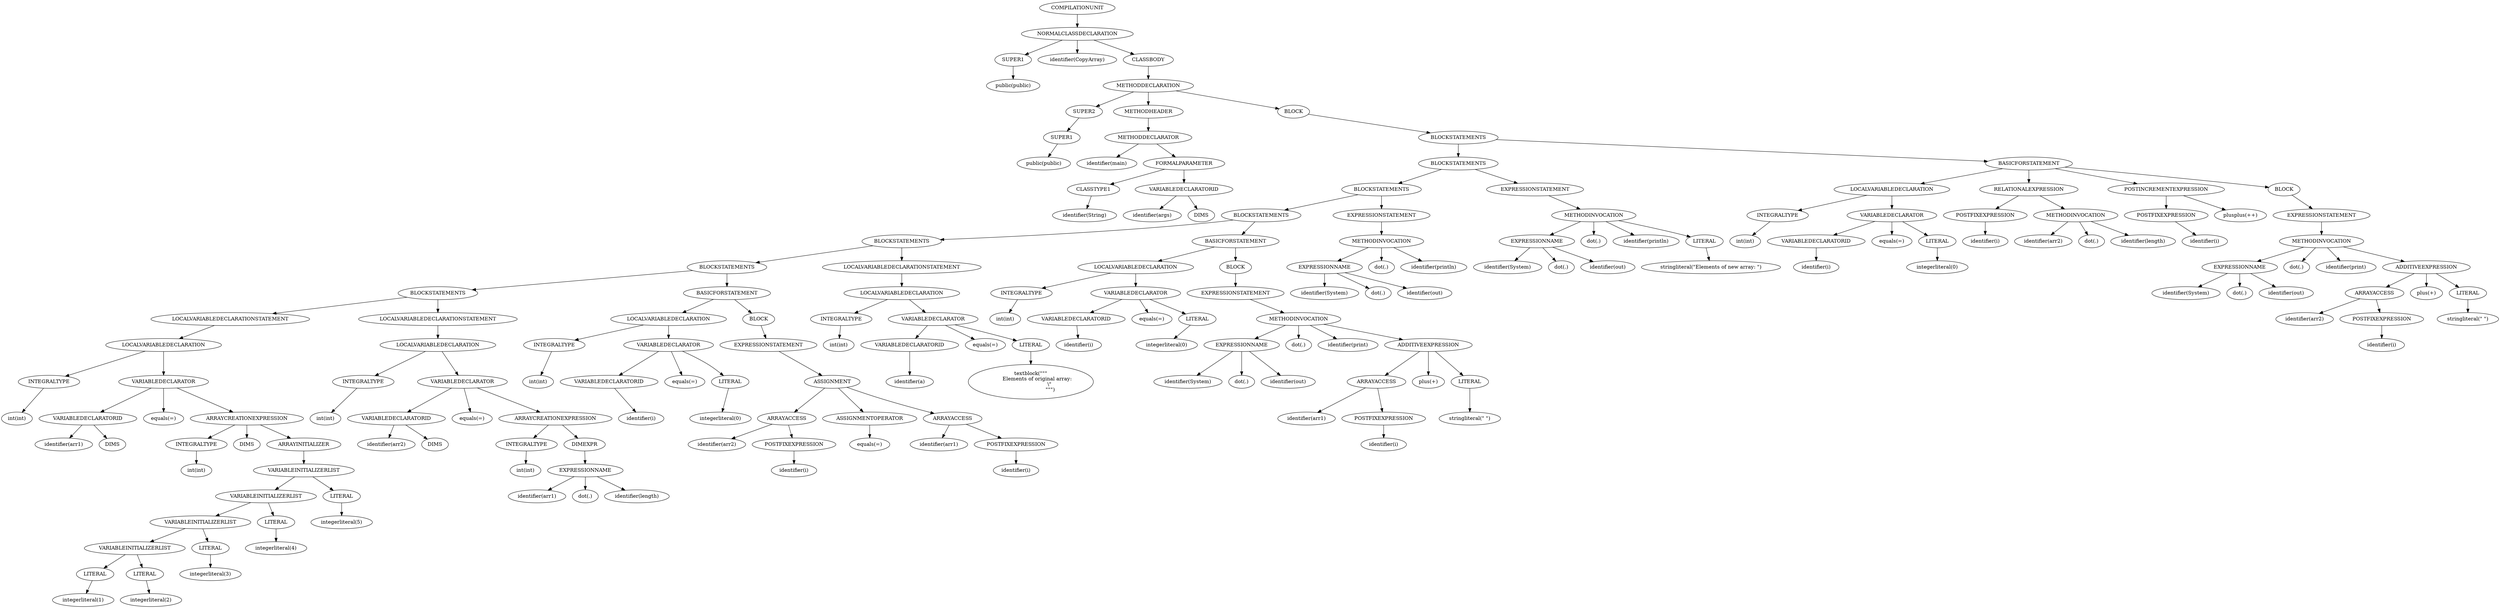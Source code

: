digraph ASTVisual {
 ordering = out ;
10 [ label="SUPER1"]
20 [ label="public(public)"]
30 [ label="SUPER1"]
40 [ label="public(public)"]
50 [ label="SUPER2"]
60 [ label="CLASSTYPE1"]
70 [ label="identifier(String)"]
80 [ label="DIMS"]
90 [ label="VARIABLEDECLARATORID"]
100 [ label="identifier(args)"]
110 [ label="FORMALPARAMETER"]
120 [ label="METHODDECLARATOR"]
130 [ label="identifier(main)"]
140 [ label="METHODHEADER"]
150 [ label="INTEGRALTYPE"]
160 [ label="int(int)"]
170 [ label="DIMS"]
180 [ label="VARIABLEDECLARATORID"]
190 [ label="identifier(arr1)"]
200 [ label="INTEGRALTYPE"]
210 [ label="int(int)"]
220 [ label="DIMS"]
230 [ label="LITERAL"]
240 [ label="integerliteral(1)"]
250 [ label="LITERAL"]
260 [ label="integerliteral(2)"]
270 [ label="VARIABLEINITIALIZERLIST"]
280 [ label="LITERAL"]
290 [ label="integerliteral(3)"]
300 [ label="VARIABLEINITIALIZERLIST"]
310 [ label="LITERAL"]
320 [ label="integerliteral(4)"]
330 [ label="VARIABLEINITIALIZERLIST"]
340 [ label="LITERAL"]
350 [ label="integerliteral(5)"]
360 [ label="VARIABLEINITIALIZERLIST"]
370 [ label="ARRAYINITIALIZER"]
380 [ label="ARRAYCREATIONEXPRESSION"]
390 [ label="VARIABLEDECLARATOR"]
400 [ label="equals(=)"]
410 [ label="LOCALVARIABLEDECLARATION"]
420 [ label="LOCALVARIABLEDECLARATIONSTATEMENT"]
430 [ label="INTEGRALTYPE"]
440 [ label="int(int)"]
450 [ label="DIMS"]
460 [ label="VARIABLEDECLARATORID"]
470 [ label="identifier(arr2)"]
480 [ label="INTEGRALTYPE"]
490 [ label="int(int)"]
500 [ label="EXPRESSIONNAME"]
510 [ label="identifier(arr1)"]
520 [ label="dot(.)"]
530 [ label="identifier(length)"]
540 [ label="DIMEXPR"]
550 [ label="ARRAYCREATIONEXPRESSION"]
560 [ label="VARIABLEDECLARATOR"]
570 [ label="equals(=)"]
580 [ label="LOCALVARIABLEDECLARATION"]
590 [ label="LOCALVARIABLEDECLARATIONSTATEMENT"]
600 [ label="BLOCKSTATEMENTS"]
610 [ label="INTEGRALTYPE"]
620 [ label="int(int)"]
630 [ label="VARIABLEDECLARATORID"]
640 [ label="identifier(i)"]
650 [ label="LITERAL"]
660 [ label="integerliteral(0)"]
670 [ label="VARIABLEDECLARATOR"]
680 [ label="equals(=)"]
690 [ label="LOCALVARIABLEDECLARATION"]
700 [ label="POSTFIXEXPRESSION"]
710 [ label="identifier(i)"]
720 [ label="ARRAYACCESS"]
730 [ label="identifier(arr2)"]
740 [ label="ASSIGNMENTOPERATOR"]
750 [ label="equals(=)"]
760 [ label="POSTFIXEXPRESSION"]
770 [ label="identifier(i)"]
780 [ label="ARRAYACCESS"]
790 [ label="identifier(arr1)"]
800 [ label="ASSIGNMENT"]
810 [ label="EXPRESSIONSTATEMENT"]
820 [ label="BLOCK"]
830 [ label="BASICFORSTATEMENT"]
840 [ label="BLOCKSTATEMENTS"]
850 [ label="INTEGRALTYPE"]
860 [ label="int(int)"]
870 [ label="VARIABLEDECLARATORID"]
880 [ label="identifier(a)"]
890 [ label="LITERAL"]
900 [ label="textblock(\"\"\"
        Elements of original array:
                        \\\" 
                        \"\"\")"]
910 [ label="VARIABLEDECLARATOR"]
920 [ label="equals(=)"]
930 [ label="LOCALVARIABLEDECLARATION"]
940 [ label="LOCALVARIABLEDECLARATIONSTATEMENT"]
950 [ label="BLOCKSTATEMENTS"]
960 [ label="INTEGRALTYPE"]
970 [ label="int(int)"]
980 [ label="VARIABLEDECLARATORID"]
990 [ label="identifier(i)"]
1000 [ label="LITERAL"]
1010 [ label="integerliteral(0)"]
1020 [ label="VARIABLEDECLARATOR"]
1030 [ label="equals(=)"]
1040 [ label="LOCALVARIABLEDECLARATION"]
1050 [ label="EXPRESSIONNAME"]
1060 [ label="identifier(System)"]
1070 [ label="dot(.)"]
1080 [ label="identifier(out)"]
1090 [ label="POSTFIXEXPRESSION"]
1100 [ label="identifier(i)"]
1110 [ label="ARRAYACCESS"]
1120 [ label="identifier(arr1)"]
1130 [ label="LITERAL"]
1140 [ label="stringliteral(\" \")"]
1150 [ label="ADDITIVEEXPRESSION"]
1160 [ label="plus(+)"]
1170 [ label="METHODINVOCATION"]
1180 [ label="dot(.)"]
1190 [ label="identifier(print)"]
1200 [ label="EXPRESSIONSTATEMENT"]
1210 [ label="BLOCK"]
1220 [ label="BASICFORSTATEMENT"]
1230 [ label="BLOCKSTATEMENTS"]
1240 [ label="EXPRESSIONNAME"]
1250 [ label="identifier(System)"]
1260 [ label="dot(.)"]
1270 [ label="identifier(out)"]
1280 [ label="METHODINVOCATION"]
1290 [ label="dot(.)"]
1300 [ label="identifier(println)"]
1310 [ label="EXPRESSIONSTATEMENT"]
1320 [ label="BLOCKSTATEMENTS"]
1330 [ label="EXPRESSIONNAME"]
1340 [ label="identifier(System)"]
1350 [ label="dot(.)"]
1360 [ label="identifier(out)"]
1370 [ label="LITERAL"]
1380 [ label="stringliteral(\"Elements of new array: \")"]
1390 [ label="METHODINVOCATION"]
1400 [ label="dot(.)"]
1410 [ label="identifier(println)"]
1420 [ label="EXPRESSIONSTATEMENT"]
1430 [ label="BLOCKSTATEMENTS"]
1440 [ label="INTEGRALTYPE"]
1450 [ label="int(int)"]
1460 [ label="VARIABLEDECLARATORID"]
1470 [ label="identifier(i)"]
1480 [ label="LITERAL"]
1490 [ label="integerliteral(0)"]
1500 [ label="VARIABLEDECLARATOR"]
1510 [ label="equals(=)"]
1520 [ label="LOCALVARIABLEDECLARATION"]
1530 [ label="POSTFIXEXPRESSION"]
1540 [ label="identifier(i)"]
1550 [ label="METHODINVOCATION"]
1560 [ label="identifier(arr2)"]
1570 [ label="dot(.)"]
1580 [ label="identifier(length)"]
1590 [ label="RELATIONALEXPRESSION"]
1600 [ label="POSTFIXEXPRESSION"]
1610 [ label="identifier(i)"]
1620 [ label="POSTINCREMENTEXPRESSION"]
1630 [ label="plusplus(++)"]
1640 [ label="EXPRESSIONNAME"]
1650 [ label="identifier(System)"]
1660 [ label="dot(.)"]
1670 [ label="identifier(out)"]
1680 [ label="POSTFIXEXPRESSION"]
1690 [ label="identifier(i)"]
1700 [ label="ARRAYACCESS"]
1710 [ label="identifier(arr2)"]
1720 [ label="LITERAL"]
1730 [ label="stringliteral(\" \")"]
1740 [ label="ADDITIVEEXPRESSION"]
1750 [ label="plus(+)"]
1760 [ label="METHODINVOCATION"]
1770 [ label="dot(.)"]
1780 [ label="identifier(print)"]
1790 [ label="EXPRESSIONSTATEMENT"]
1800 [ label="BLOCK"]
1810 [ label="BASICFORSTATEMENT"]
1820 [ label="BLOCKSTATEMENTS"]
1830 [ label="BLOCK"]
1840 [ label="METHODDECLARATION"]
1850 [ label="CLASSBODY"]
1860 [ label="NORMALCLASSDECLARATION"]
1870 [ label="identifier(CopyArray)"]
1880 [ label="COMPILATIONUNIT"]
10 -> 20[ label=""]
30 -> 40[ label=""]
50 -> 30[ label=""]
60 -> 70[ label=""]
90 -> 100[ label=""]
90 -> 80[ label=""]
110 -> 60[ label=""]
110 -> 90[ label=""]
120 -> 130[ label=""]
120 -> 110[ label=""]
140 -> 120[ label=""]
150 -> 160[ label=""]
180 -> 190[ label=""]
180 -> 170[ label=""]
200 -> 210[ label=""]
230 -> 240[ label=""]
250 -> 260[ label=""]
270 -> 230[ label=""]
270 -> 250[ label=""]
280 -> 290[ label=""]
300 -> 270[ label=""]
300 -> 280[ label=""]
310 -> 320[ label=""]
330 -> 300[ label=""]
330 -> 310[ label=""]
340 -> 350[ label=""]
360 -> 330[ label=""]
360 -> 340[ label=""]
370 -> 360[ label=""]
380 -> 200[ label=""]
380 -> 220[ label=""]
380 -> 370[ label=""]
390 -> 180[ label=""]
390 -> 400[ label=""]
390 -> 380[ label=""]
410 -> 150[ label=""]
410 -> 390[ label=""]
420 -> 410[ label=""]
430 -> 440[ label=""]
460 -> 470[ label=""]
460 -> 450[ label=""]
480 -> 490[ label=""]
500 -> 510[ label=""]
500 -> 520[ label=""]
500 -> 530[ label=""]
540 -> 500[ label=""]
550 -> 480[ label=""]
550 -> 540[ label=""]
560 -> 460[ label=""]
560 -> 570[ label=""]
560 -> 550[ label=""]
580 -> 430[ label=""]
580 -> 560[ label=""]
590 -> 580[ label=""]
600 -> 420[ label=""]
600 -> 590[ label=""]
610 -> 620[ label=""]
630 -> 640[ label=""]
650 -> 660[ label=""]
670 -> 630[ label=""]
670 -> 680[ label=""]
670 -> 650[ label=""]
690 -> 610[ label=""]
690 -> 670[ label=""]
700 -> 710[ label=""]
720 -> 730[ label=""]
720 -> 700[ label=""]
740 -> 750[ label=""]
760 -> 770[ label=""]
780 -> 790[ label=""]
780 -> 760[ label=""]
800 -> 720[ label=""]
800 -> 740[ label=""]
800 -> 780[ label=""]
810 -> 800[ label=""]
820 -> 810[ label=""]
830 -> 690[ label=""]
830 -> 820[ label=""]
840 -> 600[ label=""]
840 -> 830[ label=""]
850 -> 860[ label=""]
870 -> 880[ label=""]
890 -> 900[ label=""]
910 -> 870[ label=""]
910 -> 920[ label=""]
910 -> 890[ label=""]
930 -> 850[ label=""]
930 -> 910[ label=""]
940 -> 930[ label=""]
950 -> 840[ label=""]
950 -> 940[ label=""]
960 -> 970[ label=""]
980 -> 990[ label=""]
1000 -> 1010[ label=""]
1020 -> 980[ label=""]
1020 -> 1030[ label=""]
1020 -> 1000[ label=""]
1040 -> 960[ label=""]
1040 -> 1020[ label=""]
1050 -> 1060[ label=""]
1050 -> 1070[ label=""]
1050 -> 1080[ label=""]
1090 -> 1100[ label=""]
1110 -> 1120[ label=""]
1110 -> 1090[ label=""]
1130 -> 1140[ label=""]
1150 -> 1110[ label=""]
1150 -> 1160[ label=""]
1150 -> 1130[ label=""]
1170 -> 1050[ label=""]
1170 -> 1180[ label=""]
1170 -> 1190[ label=""]
1170 -> 1150[ label=""]
1200 -> 1170[ label=""]
1210 -> 1200[ label=""]
1220 -> 1040[ label=""]
1220 -> 1210[ label=""]
1230 -> 950[ label=""]
1230 -> 1220[ label=""]
1240 -> 1250[ label=""]
1240 -> 1260[ label=""]
1240 -> 1270[ label=""]
1280 -> 1240[ label=""]
1280 -> 1290[ label=""]
1280 -> 1300[ label=""]
1310 -> 1280[ label=""]
1320 -> 1230[ label=""]
1320 -> 1310[ label=""]
1330 -> 1340[ label=""]
1330 -> 1350[ label=""]
1330 -> 1360[ label=""]
1370 -> 1380[ label=""]
1390 -> 1330[ label=""]
1390 -> 1400[ label=""]
1390 -> 1410[ label=""]
1390 -> 1370[ label=""]
1420 -> 1390[ label=""]
1430 -> 1320[ label=""]
1430 -> 1420[ label=""]
1440 -> 1450[ label=""]
1460 -> 1470[ label=""]
1480 -> 1490[ label=""]
1500 -> 1460[ label=""]
1500 -> 1510[ label=""]
1500 -> 1480[ label=""]
1520 -> 1440[ label=""]
1520 -> 1500[ label=""]
1530 -> 1540[ label=""]
1550 -> 1560[ label=""]
1550 -> 1570[ label=""]
1550 -> 1580[ label=""]
1590 -> 1530[ label=""]
1590 -> 1550[ label=""]
1600 -> 1610[ label=""]
1620 -> 1600[ label=""]
1620 -> 1630[ label=""]
1640 -> 1650[ label=""]
1640 -> 1660[ label=""]
1640 -> 1670[ label=""]
1680 -> 1690[ label=""]
1700 -> 1710[ label=""]
1700 -> 1680[ label=""]
1720 -> 1730[ label=""]
1740 -> 1700[ label=""]
1740 -> 1750[ label=""]
1740 -> 1720[ label=""]
1760 -> 1640[ label=""]
1760 -> 1770[ label=""]
1760 -> 1780[ label=""]
1760 -> 1740[ label=""]
1790 -> 1760[ label=""]
1800 -> 1790[ label=""]
1810 -> 1520[ label=""]
1810 -> 1590[ label=""]
1810 -> 1620[ label=""]
1810 -> 1800[ label=""]
1820 -> 1430[ label=""]
1820 -> 1810[ label=""]
1830 -> 1820[ label=""]
1840 -> 50[ label=""]
1840 -> 140[ label=""]
1840 -> 1830[ label=""]
1850 -> 1840[ label=""]
1860 -> 10[ label=""]
1860 -> 1870[ label=""]
1860 -> 1850[ label=""]
1880 -> 1860[ label=""]
  }
